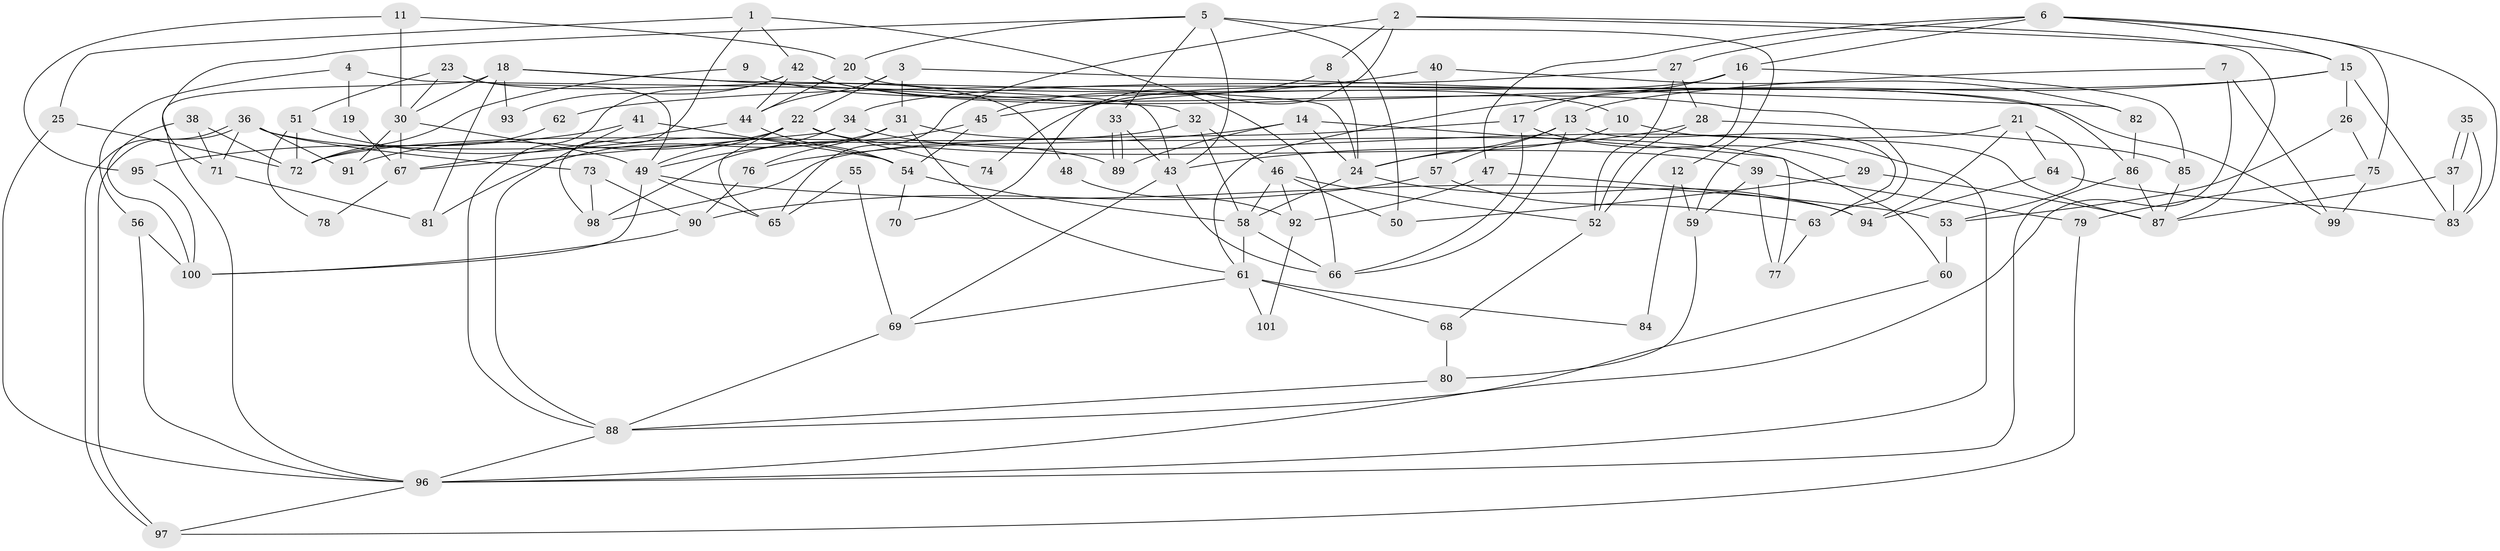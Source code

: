 // Generated by graph-tools (version 1.1) at 2025/11/02/27/25 16:11:20]
// undirected, 101 vertices, 202 edges
graph export_dot {
graph [start="1"]
  node [color=gray90,style=filled];
  1;
  2;
  3;
  4;
  5;
  6;
  7;
  8;
  9;
  10;
  11;
  12;
  13;
  14;
  15;
  16;
  17;
  18;
  19;
  20;
  21;
  22;
  23;
  24;
  25;
  26;
  27;
  28;
  29;
  30;
  31;
  32;
  33;
  34;
  35;
  36;
  37;
  38;
  39;
  40;
  41;
  42;
  43;
  44;
  45;
  46;
  47;
  48;
  49;
  50;
  51;
  52;
  53;
  54;
  55;
  56;
  57;
  58;
  59;
  60;
  61;
  62;
  63;
  64;
  65;
  66;
  67;
  68;
  69;
  70;
  71;
  72;
  73;
  74;
  75;
  76;
  77;
  78;
  79;
  80;
  81;
  82;
  83;
  84;
  85;
  86;
  87;
  88;
  89;
  90;
  91;
  92;
  93;
  94;
  95;
  96;
  97;
  98;
  99;
  100;
  101;
  1 -- 98;
  1 -- 42;
  1 -- 25;
  1 -- 66;
  2 -- 87;
  2 -- 8;
  2 -- 15;
  2 -- 65;
  2 -- 70;
  3 -- 22;
  3 -- 44;
  3 -- 31;
  3 -- 82;
  4 -- 56;
  4 -- 43;
  4 -- 19;
  5 -- 71;
  5 -- 43;
  5 -- 12;
  5 -- 20;
  5 -- 33;
  5 -- 50;
  6 -- 16;
  6 -- 15;
  6 -- 27;
  6 -- 47;
  6 -- 75;
  6 -- 83;
  7 -- 88;
  7 -- 99;
  7 -- 13;
  8 -- 24;
  8 -- 45;
  9 -- 72;
  9 -- 10;
  10 -- 87;
  10 -- 24;
  11 -- 20;
  11 -- 30;
  11 -- 95;
  12 -- 59;
  12 -- 84;
  13 -- 24;
  13 -- 57;
  13 -- 63;
  13 -- 66;
  14 -- 24;
  14 -- 89;
  14 -- 76;
  14 -- 77;
  15 -- 61;
  15 -- 26;
  15 -- 62;
  15 -- 83;
  16 -- 52;
  16 -- 17;
  16 -- 74;
  16 -- 85;
  17 -- 29;
  17 -- 66;
  17 -- 98;
  18 -- 96;
  18 -- 30;
  18 -- 24;
  18 -- 32;
  18 -- 81;
  18 -- 93;
  19 -- 67;
  20 -- 44;
  20 -- 86;
  21 -- 53;
  21 -- 64;
  21 -- 59;
  21 -- 94;
  22 -- 39;
  22 -- 65;
  22 -- 49;
  22 -- 74;
  22 -- 91;
  23 -- 51;
  23 -- 30;
  23 -- 48;
  23 -- 49;
  24 -- 58;
  24 -- 94;
  25 -- 96;
  25 -- 72;
  26 -- 75;
  26 -- 53;
  27 -- 34;
  27 -- 28;
  27 -- 52;
  28 -- 43;
  28 -- 52;
  28 -- 85;
  29 -- 87;
  29 -- 50;
  30 -- 49;
  30 -- 91;
  30 -- 67;
  31 -- 60;
  31 -- 61;
  31 -- 76;
  31 -- 81;
  32 -- 46;
  32 -- 58;
  32 -- 72;
  33 -- 89;
  33 -- 89;
  33 -- 43;
  34 -- 96;
  34 -- 49;
  34 -- 67;
  35 -- 37;
  35 -- 37;
  35 -- 83;
  36 -- 71;
  36 -- 97;
  36 -- 97;
  36 -- 73;
  36 -- 89;
  36 -- 91;
  37 -- 83;
  37 -- 87;
  38 -- 72;
  38 -- 100;
  38 -- 71;
  39 -- 77;
  39 -- 59;
  39 -- 79;
  40 -- 82;
  40 -- 57;
  40 -- 45;
  41 -- 54;
  41 -- 88;
  41 -- 95;
  42 -- 63;
  42 -- 44;
  42 -- 88;
  42 -- 93;
  42 -- 99;
  43 -- 66;
  43 -- 69;
  44 -- 67;
  44 -- 54;
  45 -- 98;
  45 -- 54;
  46 -- 52;
  46 -- 58;
  46 -- 50;
  46 -- 92;
  47 -- 94;
  47 -- 92;
  48 -- 92;
  49 -- 53;
  49 -- 65;
  49 -- 100;
  51 -- 54;
  51 -- 72;
  51 -- 78;
  52 -- 68;
  53 -- 60;
  54 -- 58;
  54 -- 70;
  55 -- 69;
  55 -- 65;
  56 -- 96;
  56 -- 100;
  57 -- 90;
  57 -- 63;
  58 -- 66;
  58 -- 61;
  59 -- 80;
  60 -- 96;
  61 -- 68;
  61 -- 69;
  61 -- 84;
  61 -- 101;
  62 -- 72;
  63 -- 77;
  64 -- 94;
  64 -- 83;
  67 -- 78;
  68 -- 80;
  69 -- 88;
  71 -- 81;
  73 -- 90;
  73 -- 98;
  75 -- 79;
  75 -- 99;
  76 -- 90;
  79 -- 97;
  80 -- 88;
  82 -- 86;
  85 -- 87;
  86 -- 87;
  86 -- 96;
  88 -- 96;
  90 -- 100;
  92 -- 101;
  95 -- 100;
  96 -- 97;
}
